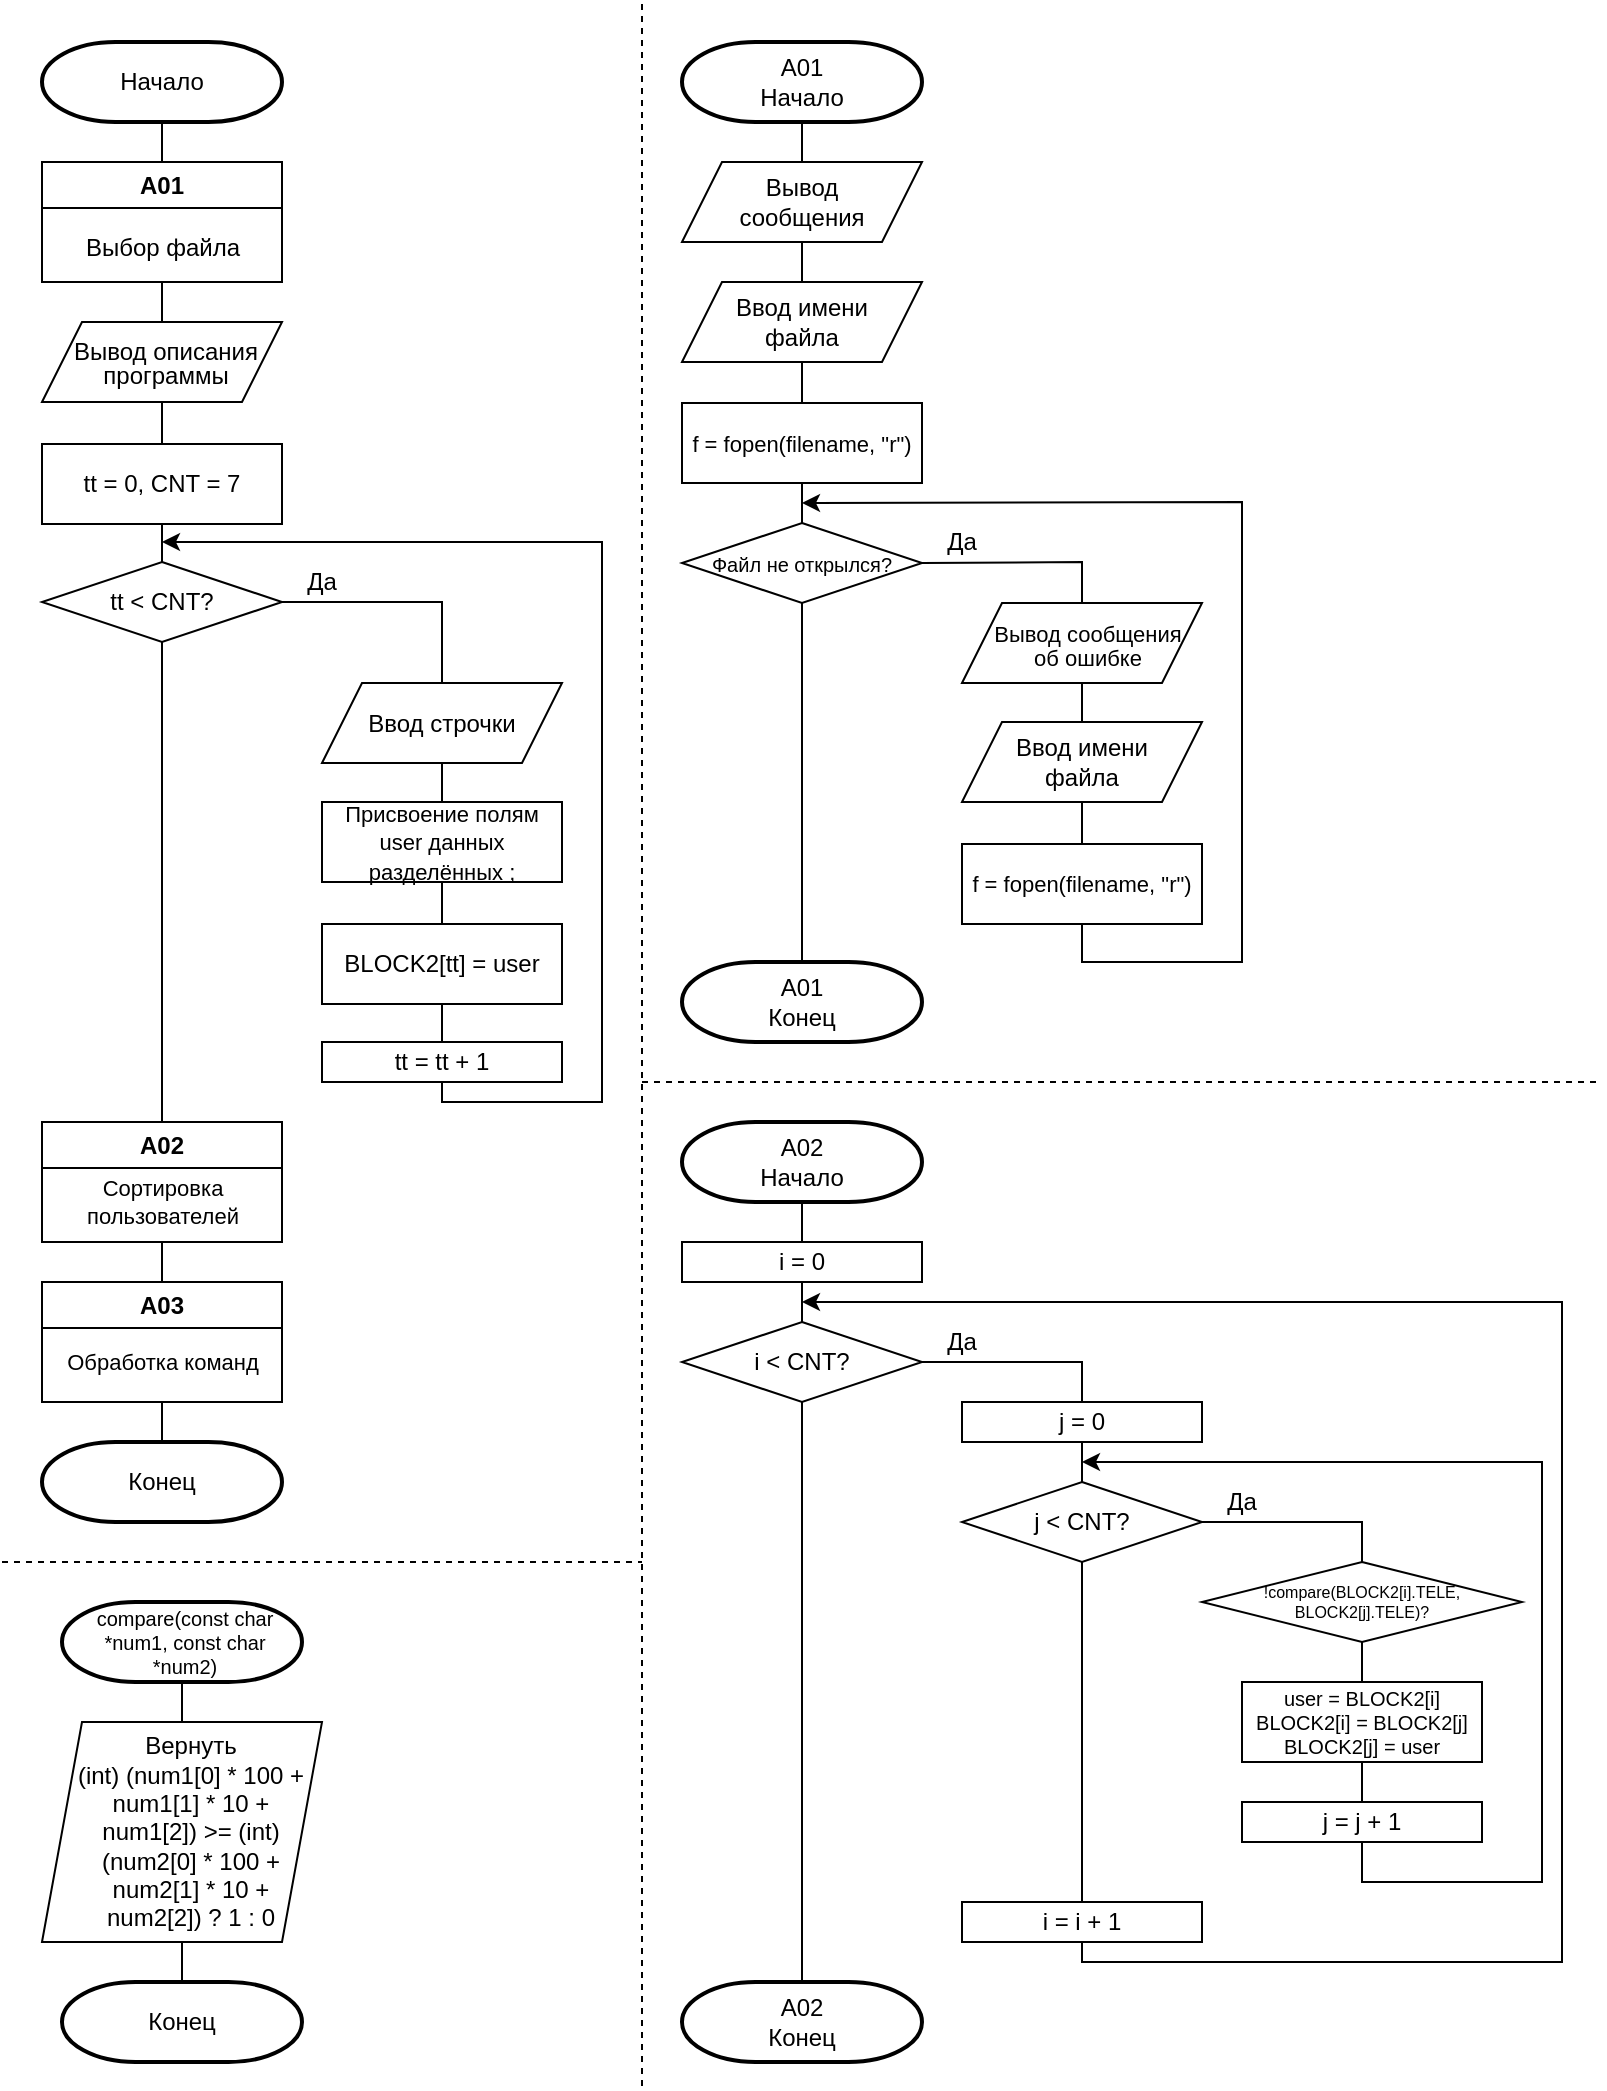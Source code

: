 <mxfile version="23.1.5" type="github" pages="2">
  <diagram id="C5RBs43oDa-KdzZeNtuy" name="Main+A01+A02">
    <mxGraphModel dx="1122" dy="656" grid="1" gridSize="10" guides="1" tooltips="1" connect="1" arrows="1" fold="1" page="1" pageScale="1" pageWidth="827" pageHeight="1169" math="0" shadow="0">
      <root>
        <mxCell id="WIyWlLk6GJQsqaUBKTNV-0" />
        <mxCell id="WIyWlLk6GJQsqaUBKTNV-1" parent="WIyWlLk6GJQsqaUBKTNV-0" />
        <mxCell id="7qvsYo9a1J3gUp_0PV7V-0" value="A01&lt;br&gt;Начало" style="strokeWidth=2;html=1;shape=mxgraph.flowchart.terminator;whiteSpace=wrap;" parent="WIyWlLk6GJQsqaUBKTNV-1" vertex="1">
          <mxGeometry x="360" y="40" width="120" height="40" as="geometry" />
        </mxCell>
        <mxCell id="7qvsYo9a1J3gUp_0PV7V-1" value="Ввод имени файла" style="shape=parallelogram;perimeter=parallelogramPerimeter;whiteSpace=wrap;html=1;fixedSize=1;spacingLeft=10;spacingRight=10;" parent="WIyWlLk6GJQsqaUBKTNV-1" vertex="1">
          <mxGeometry x="360" y="160" width="120" height="40" as="geometry" />
        </mxCell>
        <mxCell id="7qvsYo9a1J3gUp_0PV7V-2" value="f = fopen(filename, &quot;r&quot;)" style="rounded=0;whiteSpace=wrap;html=1;fontSize=11;" parent="WIyWlLk6GJQsqaUBKTNV-1" vertex="1">
          <mxGeometry x="360" y="220.5" width="120" height="40" as="geometry" />
        </mxCell>
        <mxCell id="7qvsYo9a1J3gUp_0PV7V-3" value="Файл не открылся?" style="strokeWidth=1;html=1;shape=mxgraph.flowchart.decision;whiteSpace=wrap;fontSize=10;" parent="WIyWlLk6GJQsqaUBKTNV-1" vertex="1">
          <mxGeometry x="360" y="280.5" width="120" height="40" as="geometry" />
        </mxCell>
        <mxCell id="7qvsYo9a1J3gUp_0PV7V-4" value="" style="endArrow=none;html=1;rounded=0;exitX=0.5;exitY=0;exitDx=0;exitDy=0;entryX=0.5;entryY=1;entryDx=0;entryDy=0;" parent="WIyWlLk6GJQsqaUBKTNV-1" source="7qvsYo9a1J3gUp_0PV7V-2" target="7qvsYo9a1J3gUp_0PV7V-1" edge="1">
          <mxGeometry width="50" height="50" relative="1" as="geometry">
            <mxPoint x="540" y="265" as="sourcePoint" />
            <mxPoint x="490" y="215" as="targetPoint" />
          </mxGeometry>
        </mxCell>
        <mxCell id="7qvsYo9a1J3gUp_0PV7V-5" value="" style="endArrow=none;html=1;rounded=0;entryX=0.5;entryY=1;entryDx=0;entryDy=0;exitX=0.5;exitY=0;exitDx=0;exitDy=0;exitPerimeter=0;" parent="WIyWlLk6GJQsqaUBKTNV-1" source="7qvsYo9a1J3gUp_0PV7V-3" target="7qvsYo9a1J3gUp_0PV7V-2" edge="1">
          <mxGeometry width="50" height="50" relative="1" as="geometry">
            <mxPoint x="520" y="315" as="sourcePoint" />
            <mxPoint x="520" y="275" as="targetPoint" />
          </mxGeometry>
        </mxCell>
        <mxCell id="7qvsYo9a1J3gUp_0PV7V-6" value="&lt;p style=&quot;line-height: 100%;&quot;&gt;&lt;font style=&quot;font-size: 11px;&quot;&gt;Вывод сообщения об ошибке&lt;/font&gt;&lt;/p&gt;" style="shape=parallelogram;perimeter=parallelogramPerimeter;whiteSpace=wrap;html=1;fixedSize=1;spacingLeft=14;spacingRight=8;" parent="WIyWlLk6GJQsqaUBKTNV-1" vertex="1">
          <mxGeometry x="500" y="320.5" width="120" height="40" as="geometry" />
        </mxCell>
        <mxCell id="7qvsYo9a1J3gUp_0PV7V-7" value="" style="endArrow=none;html=1;rounded=0;entryX=1;entryY=0.5;entryDx=0;entryDy=0;entryPerimeter=0;exitX=0.5;exitY=0;exitDx=0;exitDy=0;" parent="WIyWlLk6GJQsqaUBKTNV-1" source="7qvsYo9a1J3gUp_0PV7V-6" target="7qvsYo9a1J3gUp_0PV7V-3" edge="1">
          <mxGeometry width="50" height="50" relative="1" as="geometry">
            <mxPoint x="530" y="300.5" as="sourcePoint" />
            <mxPoint x="530" y="260.5" as="targetPoint" />
            <Array as="points">
              <mxPoint x="560" y="300" />
            </Array>
          </mxGeometry>
        </mxCell>
        <mxCell id="7qvsYo9a1J3gUp_0PV7V-8" value="Да" style="text;html=1;strokeColor=none;fillColor=none;align=center;verticalAlign=middle;whiteSpace=wrap;rounded=0;" parent="WIyWlLk6GJQsqaUBKTNV-1" vertex="1">
          <mxGeometry x="470" y="274.5" width="60" height="30" as="geometry" />
        </mxCell>
        <mxCell id="7qvsYo9a1J3gUp_0PV7V-9" value="Ввод имени файла" style="shape=parallelogram;perimeter=parallelogramPerimeter;whiteSpace=wrap;html=1;fixedSize=1;spacingLeft=10;spacingRight=10;" parent="WIyWlLk6GJQsqaUBKTNV-1" vertex="1">
          <mxGeometry x="500" y="380" width="120" height="40" as="geometry" />
        </mxCell>
        <mxCell id="7qvsYo9a1J3gUp_0PV7V-10" value="f = fopen(filename, &quot;r&quot;)" style="rounded=0;whiteSpace=wrap;html=1;fontSize=11;" parent="WIyWlLk6GJQsqaUBKTNV-1" vertex="1">
          <mxGeometry x="500" y="441" width="120" height="40" as="geometry" />
        </mxCell>
        <mxCell id="7qvsYo9a1J3gUp_0PV7V-11" value="" style="endArrow=none;html=1;rounded=0;entryX=0.5;entryY=1;entryDx=0;entryDy=0;exitX=0.5;exitY=0;exitDx=0;exitDy=0;" parent="WIyWlLk6GJQsqaUBKTNV-1" source="7qvsYo9a1J3gUp_0PV7V-10" target="7qvsYo9a1J3gUp_0PV7V-9" edge="1">
          <mxGeometry width="50" height="50" relative="1" as="geometry">
            <mxPoint x="680" y="450.5" as="sourcePoint" />
            <mxPoint x="680" y="410.5" as="targetPoint" />
          </mxGeometry>
        </mxCell>
        <mxCell id="7qvsYo9a1J3gUp_0PV7V-12" value="" style="endArrow=none;html=1;rounded=0;entryX=0.5;entryY=1;entryDx=0;entryDy=0;exitX=0.5;exitY=0;exitDx=0;exitDy=0;" parent="WIyWlLk6GJQsqaUBKTNV-1" source="7qvsYo9a1J3gUp_0PV7V-9" target="7qvsYo9a1J3gUp_0PV7V-6" edge="1">
          <mxGeometry width="50" height="50" relative="1" as="geometry">
            <mxPoint x="430" y="410.5" as="sourcePoint" />
            <mxPoint x="430" y="370.5" as="targetPoint" />
          </mxGeometry>
        </mxCell>
        <mxCell id="7qvsYo9a1J3gUp_0PV7V-13" value="" style="endArrow=none;html=1;rounded=0;entryX=0.5;entryY=1;entryDx=0;entryDy=0;startArrow=classic;startFill=1;" parent="WIyWlLk6GJQsqaUBKTNV-1" target="7qvsYo9a1J3gUp_0PV7V-10" edge="1">
          <mxGeometry width="50" height="50" relative="1" as="geometry">
            <mxPoint x="420" y="270.5" as="sourcePoint" />
            <mxPoint x="580" y="520.5" as="targetPoint" />
            <Array as="points">
              <mxPoint x="640" y="270" />
              <mxPoint x="640" y="500" />
              <mxPoint x="560" y="500" />
            </Array>
          </mxGeometry>
        </mxCell>
        <mxCell id="7qvsYo9a1J3gUp_0PV7V-14" value="Вывод сообщения" style="shape=parallelogram;perimeter=parallelogramPerimeter;whiteSpace=wrap;html=1;fixedSize=1;spacingLeft=10;spacingRight=10;" parent="WIyWlLk6GJQsqaUBKTNV-1" vertex="1">
          <mxGeometry x="360" y="100" width="120" height="40" as="geometry" />
        </mxCell>
        <mxCell id="7qvsYo9a1J3gUp_0PV7V-15" value="" style="endArrow=none;html=1;rounded=0;entryX=0.5;entryY=1;entryDx=0;entryDy=0;exitX=0.5;exitY=0;exitDx=0;exitDy=0;" parent="WIyWlLk6GJQsqaUBKTNV-1" source="7qvsYo9a1J3gUp_0PV7V-1" target="7qvsYo9a1J3gUp_0PV7V-14" edge="1">
          <mxGeometry width="50" height="50" relative="1" as="geometry">
            <mxPoint x="530" y="180" as="sourcePoint" />
            <mxPoint x="530" y="140" as="targetPoint" />
          </mxGeometry>
        </mxCell>
        <mxCell id="7qvsYo9a1J3gUp_0PV7V-16" value="" style="endArrow=none;html=1;rounded=0;entryX=0.5;entryY=1;entryDx=0;entryDy=0;entryPerimeter=0;exitX=0.5;exitY=0;exitDx=0;exitDy=0;" parent="WIyWlLk6GJQsqaUBKTNV-1" source="7qvsYo9a1J3gUp_0PV7V-14" target="7qvsYo9a1J3gUp_0PV7V-0" edge="1">
          <mxGeometry width="50" height="50" relative="1" as="geometry">
            <mxPoint x="270" y="140" as="sourcePoint" />
            <mxPoint x="270" y="100" as="targetPoint" />
          </mxGeometry>
        </mxCell>
        <mxCell id="7qvsYo9a1J3gUp_0PV7V-17" value="A01&lt;br&gt;Конец" style="strokeWidth=2;html=1;shape=mxgraph.flowchart.terminator;whiteSpace=wrap;" parent="WIyWlLk6GJQsqaUBKTNV-1" vertex="1">
          <mxGeometry x="360" y="500" width="120" height="40" as="geometry" />
        </mxCell>
        <mxCell id="7qvsYo9a1J3gUp_0PV7V-18" value="" style="endArrow=none;html=1;rounded=0;entryX=0.5;entryY=1;entryDx=0;entryDy=0;entryPerimeter=0;exitX=0.5;exitY=0;exitDx=0;exitDy=0;exitPerimeter=0;" parent="WIyWlLk6GJQsqaUBKTNV-1" source="7qvsYo9a1J3gUp_0PV7V-17" target="7qvsYo9a1J3gUp_0PV7V-3" edge="1">
          <mxGeometry width="50" height="50" relative="1" as="geometry">
            <mxPoint x="370" y="420" as="sourcePoint" />
            <mxPoint x="370" y="380" as="targetPoint" />
          </mxGeometry>
        </mxCell>
        <mxCell id="7qvsYo9a1J3gUp_0PV7V-19" value="Начало" style="strokeWidth=2;html=1;shape=mxgraph.flowchart.terminator;whiteSpace=wrap;" parent="WIyWlLk6GJQsqaUBKTNV-1" vertex="1">
          <mxGeometry x="40" y="40" width="120" height="40" as="geometry" />
        </mxCell>
        <mxCell id="7qvsYo9a1J3gUp_0PV7V-20" value="A01" style="swimlane;whiteSpace=wrap;html=1;" parent="WIyWlLk6GJQsqaUBKTNV-1" vertex="1">
          <mxGeometry x="40" y="100" width="120" height="60" as="geometry" />
        </mxCell>
        <mxCell id="7qvsYo9a1J3gUp_0PV7V-21" value="Выбор файла" style="text;html=1;align=center;verticalAlign=middle;resizable=0;points=[];autosize=1;strokeColor=none;fillColor=none;" parent="7qvsYo9a1J3gUp_0PV7V-20" vertex="1">
          <mxGeometry x="10" y="28" width="100" height="30" as="geometry" />
        </mxCell>
        <mxCell id="7qvsYo9a1J3gUp_0PV7V-22" value="&lt;p style=&quot;line-height: 100%;&quot;&gt;&lt;font style=&quot;font-size: 12px;&quot;&gt;Вывод описания программы&lt;/font&gt;&lt;/p&gt;" style="shape=parallelogram;perimeter=parallelogramPerimeter;whiteSpace=wrap;html=1;fixedSize=1;spacingLeft=4;" parent="WIyWlLk6GJQsqaUBKTNV-1" vertex="1">
          <mxGeometry x="40" y="180" width="120" height="40" as="geometry" />
        </mxCell>
        <mxCell id="7qvsYo9a1J3gUp_0PV7V-23" value="tt = 0, CNT = 7" style="rounded=0;whiteSpace=wrap;html=1;" parent="WIyWlLk6GJQsqaUBKTNV-1" vertex="1">
          <mxGeometry x="40" y="241" width="120" height="40" as="geometry" />
        </mxCell>
        <mxCell id="7qvsYo9a1J3gUp_0PV7V-24" value="tt &amp;lt; CNT?" style="strokeWidth=1;html=1;shape=mxgraph.flowchart.decision;whiteSpace=wrap;" parent="WIyWlLk6GJQsqaUBKTNV-1" vertex="1">
          <mxGeometry x="40" y="300" width="120" height="40" as="geometry" />
        </mxCell>
        <mxCell id="7qvsYo9a1J3gUp_0PV7V-25" value="Ввод строчки" style="shape=parallelogram;perimeter=parallelogramPerimeter;whiteSpace=wrap;html=1;fixedSize=1;" parent="WIyWlLk6GJQsqaUBKTNV-1" vertex="1">
          <mxGeometry x="180" y="360.5" width="120" height="40" as="geometry" />
        </mxCell>
        <mxCell id="7qvsYo9a1J3gUp_0PV7V-26" value="&lt;font style=&quot;font-size: 11px;&quot;&gt;Присвоение полям user данных разделённых ;&lt;/font&gt;" style="rounded=0;whiteSpace=wrap;html=1;" parent="WIyWlLk6GJQsqaUBKTNV-1" vertex="1">
          <mxGeometry x="180" y="420" width="120" height="40" as="geometry" />
        </mxCell>
        <mxCell id="7qvsYo9a1J3gUp_0PV7V-27" value="BLOCK2[tt] = user" style="rounded=0;whiteSpace=wrap;html=1;" parent="WIyWlLk6GJQsqaUBKTNV-1" vertex="1">
          <mxGeometry x="180" y="481" width="120" height="40" as="geometry" />
        </mxCell>
        <mxCell id="7qvsYo9a1J3gUp_0PV7V-28" value="A02" style="swimlane;whiteSpace=wrap;html=1;" parent="WIyWlLk6GJQsqaUBKTNV-1" vertex="1">
          <mxGeometry x="40" y="580" width="120" height="60" as="geometry" />
        </mxCell>
        <mxCell id="7qvsYo9a1J3gUp_0PV7V-29" value="Сортировка&lt;br&gt;пользователей" style="text;html=1;align=center;verticalAlign=middle;resizable=0;points=[];autosize=1;strokeColor=none;fillColor=none;fontSize=11;" parent="7qvsYo9a1J3gUp_0PV7V-28" vertex="1">
          <mxGeometry x="10" y="20" width="100" height="40" as="geometry" />
        </mxCell>
        <mxCell id="7qvsYo9a1J3gUp_0PV7V-30" value="A02&lt;br&gt;Начало" style="strokeWidth=2;html=1;shape=mxgraph.flowchart.terminator;whiteSpace=wrap;" parent="WIyWlLk6GJQsqaUBKTNV-1" vertex="1">
          <mxGeometry x="360" y="580" width="120" height="40" as="geometry" />
        </mxCell>
        <mxCell id="7qvsYo9a1J3gUp_0PV7V-31" value="i = 0" style="rounded=0;whiteSpace=wrap;html=1;" parent="WIyWlLk6GJQsqaUBKTNV-1" vertex="1">
          <mxGeometry x="360" y="640" width="120" height="20" as="geometry" />
        </mxCell>
        <mxCell id="7qvsYo9a1J3gUp_0PV7V-32" value="i &amp;lt; CNT?" style="strokeWidth=1;html=1;shape=mxgraph.flowchart.decision;whiteSpace=wrap;" parent="WIyWlLk6GJQsqaUBKTNV-1" vertex="1">
          <mxGeometry x="360" y="680" width="120" height="40" as="geometry" />
        </mxCell>
        <mxCell id="7qvsYo9a1J3gUp_0PV7V-33" value="j = 0" style="rounded=0;whiteSpace=wrap;html=1;" parent="WIyWlLk6GJQsqaUBKTNV-1" vertex="1">
          <mxGeometry x="500" y="720" width="120" height="20" as="geometry" />
        </mxCell>
        <mxCell id="7qvsYo9a1J3gUp_0PV7V-34" value="j &amp;lt; CNT?" style="strokeWidth=1;html=1;shape=mxgraph.flowchart.decision;whiteSpace=wrap;" parent="WIyWlLk6GJQsqaUBKTNV-1" vertex="1">
          <mxGeometry x="500" y="760" width="120" height="40" as="geometry" />
        </mxCell>
        <mxCell id="7qvsYo9a1J3gUp_0PV7V-35" value="!compare(BLOCK2[i].TELE, BLOCK2[j].TELE)?" style="strokeWidth=1;html=1;shape=mxgraph.flowchart.decision;whiteSpace=wrap;fontSize=8;" parent="WIyWlLk6GJQsqaUBKTNV-1" vertex="1">
          <mxGeometry x="620" y="800" width="160" height="40" as="geometry" />
        </mxCell>
        <mxCell id="7qvsYo9a1J3gUp_0PV7V-36" value="user = BLOCK2[i]&lt;br style=&quot;font-size: 10px;&quot;&gt;BLOCK2[i] = BLOCK2[j]&lt;br style=&quot;font-size: 10px;&quot;&gt;BLOCK2[j] = user" style="rounded=0;whiteSpace=wrap;html=1;fontSize=10;" parent="WIyWlLk6GJQsqaUBKTNV-1" vertex="1">
          <mxGeometry x="640" y="860" width="120" height="40" as="geometry" />
        </mxCell>
        <mxCell id="7qvsYo9a1J3gUp_0PV7V-37" value="A02&lt;br&gt;Конец" style="strokeWidth=2;html=1;shape=mxgraph.flowchart.terminator;whiteSpace=wrap;" parent="WIyWlLk6GJQsqaUBKTNV-1" vertex="1">
          <mxGeometry x="360" y="1010" width="120" height="40" as="geometry" />
        </mxCell>
        <mxCell id="7qvsYo9a1J3gUp_0PV7V-38" value="" style="endArrow=none;html=1;rounded=0;entryX=0.5;entryY=1;entryDx=0;entryDy=0;entryPerimeter=0;exitX=0.5;exitY=0;exitDx=0;exitDy=0;" parent="WIyWlLk6GJQsqaUBKTNV-1" source="7qvsYo9a1J3gUp_0PV7V-31" target="7qvsYo9a1J3gUp_0PV7V-30" edge="1">
          <mxGeometry width="50" height="50" relative="1" as="geometry">
            <mxPoint x="260" y="800" as="sourcePoint" />
            <mxPoint x="260" y="760" as="targetPoint" />
          </mxGeometry>
        </mxCell>
        <mxCell id="7qvsYo9a1J3gUp_0PV7V-39" value="" style="endArrow=none;html=1;rounded=0;entryX=0.5;entryY=1;entryDx=0;entryDy=0;exitX=0.5;exitY=0;exitDx=0;exitDy=0;exitPerimeter=0;" parent="WIyWlLk6GJQsqaUBKTNV-1" source="7qvsYo9a1J3gUp_0PV7V-32" target="7qvsYo9a1J3gUp_0PV7V-31" edge="1">
          <mxGeometry width="50" height="50" relative="1" as="geometry">
            <mxPoint x="470" y="710" as="sourcePoint" />
            <mxPoint x="470" y="670" as="targetPoint" />
          </mxGeometry>
        </mxCell>
        <mxCell id="7qvsYo9a1J3gUp_0PV7V-40" value="" style="endArrow=none;html=1;rounded=0;entryX=1;entryY=0.5;entryDx=0;entryDy=0;entryPerimeter=0;exitX=0.5;exitY=0;exitDx=0;exitDy=0;" parent="WIyWlLk6GJQsqaUBKTNV-1" source="7qvsYo9a1J3gUp_0PV7V-33" target="7qvsYo9a1J3gUp_0PV7V-32" edge="1">
          <mxGeometry width="50" height="50" relative="1" as="geometry">
            <mxPoint x="380" y="830" as="sourcePoint" />
            <mxPoint x="380" y="790" as="targetPoint" />
            <Array as="points">
              <mxPoint x="560" y="700" />
            </Array>
          </mxGeometry>
        </mxCell>
        <mxCell id="7qvsYo9a1J3gUp_0PV7V-41" value="" style="endArrow=none;html=1;rounded=0;entryX=0.5;entryY=1;entryDx=0;entryDy=0;entryPerimeter=0;exitX=0.5;exitY=0;exitDx=0;exitDy=0;exitPerimeter=0;" parent="WIyWlLk6GJQsqaUBKTNV-1" source="7qvsYo9a1J3gUp_0PV7V-37" target="7qvsYo9a1J3gUp_0PV7V-32" edge="1">
          <mxGeometry width="50" height="50" relative="1" as="geometry">
            <mxPoint x="400" y="850" as="sourcePoint" />
            <mxPoint x="400" y="810" as="targetPoint" />
          </mxGeometry>
        </mxCell>
        <mxCell id="7qvsYo9a1J3gUp_0PV7V-42" value="" style="endArrow=none;html=1;rounded=0;entryX=0.5;entryY=1;entryDx=0;entryDy=0;exitX=0.5;exitY=0;exitDx=0;exitDy=0;exitPerimeter=0;" parent="WIyWlLk6GJQsqaUBKTNV-1" source="7qvsYo9a1J3gUp_0PV7V-34" target="7qvsYo9a1J3gUp_0PV7V-33" edge="1">
          <mxGeometry width="50" height="50" relative="1" as="geometry">
            <mxPoint x="530" y="900" as="sourcePoint" />
            <mxPoint x="530" y="860" as="targetPoint" />
          </mxGeometry>
        </mxCell>
        <mxCell id="7qvsYo9a1J3gUp_0PV7V-43" value="" style="endArrow=none;html=1;rounded=0;entryX=1;entryY=0.5;entryDx=0;entryDy=0;entryPerimeter=0;exitX=0.5;exitY=0;exitDx=0;exitDy=0;exitPerimeter=0;" parent="WIyWlLk6GJQsqaUBKTNV-1" source="7qvsYo9a1J3gUp_0PV7V-35" target="7qvsYo9a1J3gUp_0PV7V-34" edge="1">
          <mxGeometry width="50" height="50" relative="1" as="geometry">
            <mxPoint x="560" y="900" as="sourcePoint" />
            <mxPoint x="560" y="860" as="targetPoint" />
            <Array as="points">
              <mxPoint x="700" y="780" />
            </Array>
          </mxGeometry>
        </mxCell>
        <mxCell id="7qvsYo9a1J3gUp_0PV7V-44" value="j = j + 1" style="rounded=0;whiteSpace=wrap;html=1;" parent="WIyWlLk6GJQsqaUBKTNV-1" vertex="1">
          <mxGeometry x="640" y="920" width="120" height="20" as="geometry" />
        </mxCell>
        <mxCell id="7qvsYo9a1J3gUp_0PV7V-45" value="i = i + 1" style="rounded=0;whiteSpace=wrap;html=1;" parent="WIyWlLk6GJQsqaUBKTNV-1" vertex="1">
          <mxGeometry x="500" y="970" width="120" height="20" as="geometry" />
        </mxCell>
        <mxCell id="7qvsYo9a1J3gUp_0PV7V-46" value="" style="endArrow=none;html=1;rounded=0;entryX=0.5;entryY=1;entryDx=0;entryDy=0;entryPerimeter=0;exitX=0.5;exitY=0;exitDx=0;exitDy=0;" parent="WIyWlLk6GJQsqaUBKTNV-1" source="7qvsYo9a1J3gUp_0PV7V-45" target="7qvsYo9a1J3gUp_0PV7V-34" edge="1">
          <mxGeometry width="50" height="50" relative="1" as="geometry">
            <mxPoint x="530" y="880" as="sourcePoint" />
            <mxPoint x="530" y="840" as="targetPoint" />
          </mxGeometry>
        </mxCell>
        <mxCell id="7qvsYo9a1J3gUp_0PV7V-47" value="" style="endArrow=none;html=1;rounded=0;entryX=0.5;entryY=1;entryDx=0;entryDy=0;entryPerimeter=0;exitX=0.5;exitY=0;exitDx=0;exitDy=0;" parent="WIyWlLk6GJQsqaUBKTNV-1" source="7qvsYo9a1J3gUp_0PV7V-36" target="7qvsYo9a1J3gUp_0PV7V-35" edge="1">
          <mxGeometry width="50" height="50" relative="1" as="geometry">
            <mxPoint x="590" y="920" as="sourcePoint" />
            <mxPoint x="590" y="880" as="targetPoint" />
          </mxGeometry>
        </mxCell>
        <mxCell id="7qvsYo9a1J3gUp_0PV7V-48" value="" style="endArrow=none;html=1;rounded=0;entryX=0.5;entryY=1;entryDx=0;entryDy=0;exitX=0.5;exitY=0;exitDx=0;exitDy=0;" parent="WIyWlLk6GJQsqaUBKTNV-1" source="7qvsYo9a1J3gUp_0PV7V-44" target="7qvsYo9a1J3gUp_0PV7V-36" edge="1">
          <mxGeometry width="50" height="50" relative="1" as="geometry">
            <mxPoint x="600" y="950" as="sourcePoint" />
            <mxPoint x="600" y="910" as="targetPoint" />
          </mxGeometry>
        </mxCell>
        <mxCell id="7qvsYo9a1J3gUp_0PV7V-49" value="" style="endArrow=none;html=1;rounded=0;entryX=0.5;entryY=1;entryDx=0;entryDy=0;endFill=0;startArrow=classic;startFill=1;" parent="WIyWlLk6GJQsqaUBKTNV-1" target="7qvsYo9a1J3gUp_0PV7V-45" edge="1">
          <mxGeometry width="50" height="50" relative="1" as="geometry">
            <mxPoint x="420" y="670" as="sourcePoint" />
            <mxPoint x="570" y="1010" as="targetPoint" />
            <Array as="points">
              <mxPoint x="800" y="670" />
              <mxPoint x="800" y="1000" />
              <mxPoint x="560" y="1000" />
            </Array>
          </mxGeometry>
        </mxCell>
        <mxCell id="7qvsYo9a1J3gUp_0PV7V-50" value="" style="endArrow=none;html=1;rounded=0;entryX=0.5;entryY=1;entryDx=0;entryDy=0;startArrow=classic;startFill=1;" parent="WIyWlLk6GJQsqaUBKTNV-1" target="7qvsYo9a1J3gUp_0PV7V-44" edge="1">
          <mxGeometry width="50" height="50" relative="1" as="geometry">
            <mxPoint x="560" y="750" as="sourcePoint" />
            <mxPoint x="700" y="960" as="targetPoint" />
            <Array as="points">
              <mxPoint x="790" y="750" />
              <mxPoint x="790" y="960" />
              <mxPoint x="700" y="960" />
            </Array>
          </mxGeometry>
        </mxCell>
        <mxCell id="7qvsYo9a1J3gUp_0PV7V-51" value="tt = tt + 1" style="rounded=0;whiteSpace=wrap;html=1;" parent="WIyWlLk6GJQsqaUBKTNV-1" vertex="1">
          <mxGeometry x="180" y="540" width="120" height="20" as="geometry" />
        </mxCell>
        <mxCell id="7qvsYo9a1J3gUp_0PV7V-52" value="" style="endArrow=none;html=1;rounded=0;entryX=0.5;entryY=1;entryDx=0;entryDy=0;startArrow=classic;startFill=1;" parent="WIyWlLk6GJQsqaUBKTNV-1" target="7qvsYo9a1J3gUp_0PV7V-51" edge="1">
          <mxGeometry width="50" height="50" relative="1" as="geometry">
            <mxPoint x="100" y="290" as="sourcePoint" />
            <mxPoint x="210" y="610" as="targetPoint" />
            <Array as="points">
              <mxPoint x="320" y="290" />
              <mxPoint x="320" y="570" />
              <mxPoint x="240" y="570" />
            </Array>
          </mxGeometry>
        </mxCell>
        <mxCell id="7qvsYo9a1J3gUp_0PV7V-53" value="" style="endArrow=none;html=1;rounded=0;entryX=0.5;entryY=1;entryDx=0;entryDy=0;exitX=0.5;exitY=0;exitDx=0;exitDy=0;exitPerimeter=0;" parent="WIyWlLk6GJQsqaUBKTNV-1" source="7qvsYo9a1J3gUp_0PV7V-24" target="7qvsYo9a1J3gUp_0PV7V-23" edge="1">
          <mxGeometry width="50" height="50" relative="1" as="geometry">
            <mxPoint x="100" y="300" as="sourcePoint" />
            <mxPoint x="90" y="390" as="targetPoint" />
          </mxGeometry>
        </mxCell>
        <mxCell id="7qvsYo9a1J3gUp_0PV7V-54" value="" style="endArrow=none;html=1;rounded=0;entryX=0.5;entryY=1;entryDx=0;entryDy=0;entryPerimeter=0;exitX=0.5;exitY=0;exitDx=0;exitDy=0;" parent="WIyWlLk6GJQsqaUBKTNV-1" source="7qvsYo9a1J3gUp_0PV7V-28" target="7qvsYo9a1J3gUp_0PV7V-24" edge="1">
          <mxGeometry width="50" height="50" relative="1" as="geometry">
            <mxPoint x="130" y="460" as="sourcePoint" />
            <mxPoint x="130" y="420" as="targetPoint" />
          </mxGeometry>
        </mxCell>
        <mxCell id="7qvsYo9a1J3gUp_0PV7V-55" value="" style="endArrow=none;html=1;rounded=0;entryX=1;entryY=0.5;entryDx=0;entryDy=0;entryPerimeter=0;exitX=0.5;exitY=0;exitDx=0;exitDy=0;" parent="WIyWlLk6GJQsqaUBKTNV-1" source="7qvsYo9a1J3gUp_0PV7V-25" target="7qvsYo9a1J3gUp_0PV7V-24" edge="1">
          <mxGeometry width="50" height="50" relative="1" as="geometry">
            <mxPoint x="240" y="360" as="sourcePoint" />
            <mxPoint x="130" y="380" as="targetPoint" />
            <Array as="points">
              <mxPoint x="240" y="320" />
            </Array>
          </mxGeometry>
        </mxCell>
        <mxCell id="7qvsYo9a1J3gUp_0PV7V-56" value="" style="endArrow=none;html=1;rounded=0;entryX=0.5;entryY=1;entryDx=0;entryDy=0;exitX=0.5;exitY=0;exitDx=0;exitDy=0;" parent="WIyWlLk6GJQsqaUBKTNV-1" source="7qvsYo9a1J3gUp_0PV7V-26" target="7qvsYo9a1J3gUp_0PV7V-25" edge="1">
          <mxGeometry width="50" height="50" relative="1" as="geometry">
            <mxPoint x="130" y="460" as="sourcePoint" />
            <mxPoint x="130" y="420" as="targetPoint" />
          </mxGeometry>
        </mxCell>
        <mxCell id="7qvsYo9a1J3gUp_0PV7V-57" value="" style="endArrow=none;html=1;rounded=0;entryX=0.5;entryY=1;entryDx=0;entryDy=0;exitX=0.5;exitY=0;exitDx=0;exitDy=0;" parent="WIyWlLk6GJQsqaUBKTNV-1" source="7qvsYo9a1J3gUp_0PV7V-27" target="7qvsYo9a1J3gUp_0PV7V-26" edge="1">
          <mxGeometry width="50" height="50" relative="1" as="geometry">
            <mxPoint x="140" y="520" as="sourcePoint" />
            <mxPoint x="140" y="480" as="targetPoint" />
          </mxGeometry>
        </mxCell>
        <mxCell id="7qvsYo9a1J3gUp_0PV7V-58" value="" style="endArrow=none;html=1;rounded=0;entryX=0.5;entryY=1;entryDx=0;entryDy=0;exitX=0.5;exitY=0;exitDx=0;exitDy=0;" parent="WIyWlLk6GJQsqaUBKTNV-1" source="7qvsYo9a1J3gUp_0PV7V-51" target="7qvsYo9a1J3gUp_0PV7V-27" edge="1">
          <mxGeometry width="50" height="50" relative="1" as="geometry">
            <mxPoint x="140" y="540" as="sourcePoint" />
            <mxPoint x="140" y="500" as="targetPoint" />
          </mxGeometry>
        </mxCell>
        <mxCell id="7qvsYo9a1J3gUp_0PV7V-59" value="" style="endArrow=none;html=1;rounded=0;entryX=0.5;entryY=1;entryDx=0;entryDy=0;entryPerimeter=0;exitX=0.5;exitY=0;exitDx=0;exitDy=0;" parent="WIyWlLk6GJQsqaUBKTNV-1" source="7qvsYo9a1J3gUp_0PV7V-20" target="7qvsYo9a1J3gUp_0PV7V-19" edge="1">
          <mxGeometry width="50" height="50" relative="1" as="geometry">
            <mxPoint x="190" y="150" as="sourcePoint" />
            <mxPoint x="190" y="110" as="targetPoint" />
          </mxGeometry>
        </mxCell>
        <mxCell id="7qvsYo9a1J3gUp_0PV7V-60" value="" style="endArrow=none;html=1;rounded=0;entryX=0.5;entryY=1;entryDx=0;entryDy=0;exitX=0.5;exitY=0;exitDx=0;exitDy=0;" parent="WIyWlLk6GJQsqaUBKTNV-1" source="7qvsYo9a1J3gUp_0PV7V-22" target="7qvsYo9a1J3gUp_0PV7V-20" edge="1">
          <mxGeometry width="50" height="50" relative="1" as="geometry">
            <mxPoint x="230" y="200" as="sourcePoint" />
            <mxPoint x="230" y="160" as="targetPoint" />
          </mxGeometry>
        </mxCell>
        <mxCell id="7qvsYo9a1J3gUp_0PV7V-61" value="" style="endArrow=none;html=1;rounded=0;entryX=0.5;entryY=1;entryDx=0;entryDy=0;exitX=0.5;exitY=0;exitDx=0;exitDy=0;" parent="WIyWlLk6GJQsqaUBKTNV-1" source="7qvsYo9a1J3gUp_0PV7V-23" target="7qvsYo9a1J3gUp_0PV7V-22" edge="1">
          <mxGeometry width="50" height="50" relative="1" as="geometry">
            <mxPoint x="210" y="270" as="sourcePoint" />
            <mxPoint x="210" y="230" as="targetPoint" />
          </mxGeometry>
        </mxCell>
        <mxCell id="7qvsYo9a1J3gUp_0PV7V-62" value="" style="endArrow=none;dashed=1;html=1;rounded=0;" parent="WIyWlLk6GJQsqaUBKTNV-1" edge="1">
          <mxGeometry width="50" height="50" relative="1" as="geometry">
            <mxPoint x="340" y="1062" as="sourcePoint" />
            <mxPoint x="340" y="20" as="targetPoint" />
          </mxGeometry>
        </mxCell>
        <mxCell id="7qvsYo9a1J3gUp_0PV7V-63" value="" style="endArrow=none;dashed=1;html=1;rounded=0;" parent="WIyWlLk6GJQsqaUBKTNV-1" edge="1">
          <mxGeometry width="50" height="50" relative="1" as="geometry">
            <mxPoint x="340" y="560" as="sourcePoint" />
            <mxPoint x="820" y="560" as="targetPoint" />
          </mxGeometry>
        </mxCell>
        <mxCell id="EEf2OMbrJpva4s-wO34Z-1" value="A03" style="swimlane;whiteSpace=wrap;html=1;" vertex="1" parent="WIyWlLk6GJQsqaUBKTNV-1">
          <mxGeometry x="40" y="660" width="120" height="60" as="geometry" />
        </mxCell>
        <mxCell id="EEf2OMbrJpva4s-wO34Z-2" value="Обработка команд" style="text;html=1;align=center;verticalAlign=middle;resizable=0;points=[];autosize=1;strokeColor=none;fillColor=none;fontSize=11;" vertex="1" parent="EEf2OMbrJpva4s-wO34Z-1">
          <mxGeometry y="25" width="120" height="30" as="geometry" />
        </mxCell>
        <mxCell id="EEf2OMbrJpva4s-wO34Z-3" value="Конец" style="strokeWidth=2;html=1;shape=mxgraph.flowchart.terminator;whiteSpace=wrap;" vertex="1" parent="WIyWlLk6GJQsqaUBKTNV-1">
          <mxGeometry x="40" y="740" width="120" height="40" as="geometry" />
        </mxCell>
        <mxCell id="EEf2OMbrJpva4s-wO34Z-4" value="" style="endArrow=none;html=1;rounded=0;exitX=0.5;exitY=0;exitDx=0;exitDy=0;" edge="1" parent="WIyWlLk6GJQsqaUBKTNV-1" source="EEf2OMbrJpva4s-wO34Z-1">
          <mxGeometry width="50" height="50" relative="1" as="geometry">
            <mxPoint x="190" y="690" as="sourcePoint" />
            <mxPoint x="100" y="640" as="targetPoint" />
          </mxGeometry>
        </mxCell>
        <mxCell id="EEf2OMbrJpva4s-wO34Z-5" value="" style="endArrow=none;html=1;rounded=0;entryX=0.5;entryY=1;entryDx=0;entryDy=0;exitX=0.5;exitY=0;exitDx=0;exitDy=0;exitPerimeter=0;" edge="1" parent="WIyWlLk6GJQsqaUBKTNV-1" source="EEf2OMbrJpva4s-wO34Z-3" target="EEf2OMbrJpva4s-wO34Z-1">
          <mxGeometry width="50" height="50" relative="1" as="geometry">
            <mxPoint x="170" y="780" as="sourcePoint" />
            <mxPoint x="170" y="740" as="targetPoint" />
          </mxGeometry>
        </mxCell>
        <mxCell id="zsKzovwFBKmuzfsrnXox-0" value="Да" style="text;html=1;strokeColor=none;fillColor=none;align=center;verticalAlign=middle;whiteSpace=wrap;rounded=0;" vertex="1" parent="WIyWlLk6GJQsqaUBKTNV-1">
          <mxGeometry x="150" y="295" width="60" height="30" as="geometry" />
        </mxCell>
        <mxCell id="zsKzovwFBKmuzfsrnXox-1" value="Да" style="text;html=1;strokeColor=none;fillColor=none;align=center;verticalAlign=middle;whiteSpace=wrap;rounded=0;" vertex="1" parent="WIyWlLk6GJQsqaUBKTNV-1">
          <mxGeometry x="470" y="675" width="60" height="30" as="geometry" />
        </mxCell>
        <mxCell id="zsKzovwFBKmuzfsrnXox-2" value="Да" style="text;html=1;strokeColor=none;fillColor=none;align=center;verticalAlign=middle;whiteSpace=wrap;rounded=0;" vertex="1" parent="WIyWlLk6GJQsqaUBKTNV-1">
          <mxGeometry x="610" y="755" width="60" height="30" as="geometry" />
        </mxCell>
        <mxCell id="3KY36GfNmwqu1kIelJot-0" value="" style="endArrow=none;dashed=1;html=1;rounded=0;" edge="1" parent="WIyWlLk6GJQsqaUBKTNV-1">
          <mxGeometry width="50" height="50" relative="1" as="geometry">
            <mxPoint x="20" y="800" as="sourcePoint" />
            <mxPoint x="340" y="800" as="targetPoint" />
          </mxGeometry>
        </mxCell>
        <mxCell id="78I_5G_UxvAprxQ-RQW2-0" value="compare(const char *num1, const char *num2)" style="strokeWidth=2;html=1;shape=mxgraph.flowchart.terminator;whiteSpace=wrap;fontSize=10;spacingLeft=3;" vertex="1" parent="WIyWlLk6GJQsqaUBKTNV-1">
          <mxGeometry x="50" y="820" width="120" height="40" as="geometry" />
        </mxCell>
        <mxCell id="78I_5G_UxvAprxQ-RQW2-1" value="Вернуть&lt;br&gt;(int) (num1[0] * 100 + num1[1] * 10 + num1[2]) &amp;gt;= (int) (num2[0] * 100 + num2[1] * 10 + num2[2]) ? 1 : 0" style="shape=parallelogram;perimeter=parallelogramPerimeter;whiteSpace=wrap;html=1;fixedSize=1;spacingLeft=9;" vertex="1" parent="WIyWlLk6GJQsqaUBKTNV-1">
          <mxGeometry x="40" y="880" width="140" height="110" as="geometry" />
        </mxCell>
        <mxCell id="78I_5G_UxvAprxQ-RQW2-2" value="Конец" style="strokeWidth=2;html=1;shape=mxgraph.flowchart.terminator;whiteSpace=wrap;" vertex="1" parent="WIyWlLk6GJQsqaUBKTNV-1">
          <mxGeometry x="50" y="1010" width="120" height="40" as="geometry" />
        </mxCell>
        <mxCell id="78I_5G_UxvAprxQ-RQW2-3" value="" style="endArrow=none;html=1;rounded=0;entryX=0.5;entryY=1;entryDx=0;entryDy=0;entryPerimeter=0;exitX=0.5;exitY=0;exitDx=0;exitDy=0;" edge="1" parent="WIyWlLk6GJQsqaUBKTNV-1" source="78I_5G_UxvAprxQ-RQW2-1" target="78I_5G_UxvAprxQ-RQW2-0">
          <mxGeometry width="50" height="50" relative="1" as="geometry">
            <mxPoint y="850" as="sourcePoint" />
            <mxPoint y="810" as="targetPoint" />
          </mxGeometry>
        </mxCell>
        <mxCell id="78I_5G_UxvAprxQ-RQW2-4" value="" style="endArrow=none;html=1;rounded=0;entryX=0.5;entryY=1;entryDx=0;entryDy=0;exitX=0.5;exitY=0;exitDx=0;exitDy=0;exitPerimeter=0;" edge="1" parent="WIyWlLk6GJQsqaUBKTNV-1" source="78I_5G_UxvAprxQ-RQW2-2" target="78I_5G_UxvAprxQ-RQW2-1">
          <mxGeometry width="50" height="50" relative="1" as="geometry">
            <mxPoint x="90" y="1130" as="sourcePoint" />
            <mxPoint x="90" y="1090" as="targetPoint" />
          </mxGeometry>
        </mxCell>
      </root>
    </mxGraphModel>
  </diagram>
  <diagram id="xtaXfTVCIu_tQiO4AQqr" name="A03">
    <mxGraphModel dx="954" dy="558" grid="1" gridSize="10" guides="1" tooltips="1" connect="1" arrows="1" fold="1" page="1" pageScale="1" pageWidth="827" pageHeight="1169" math="0" shadow="0">
      <root>
        <mxCell id="0" />
        <mxCell id="1" parent="0" />
        <mxCell id="qauYNuuBfUEjD-ZvdPVe-2" value="A03&lt;br&gt;Начало" style="strokeWidth=2;html=1;shape=mxgraph.flowchart.terminator;whiteSpace=wrap;" vertex="1" parent="1">
          <mxGeometry x="40" y="40" width="120" height="40" as="geometry" />
        </mxCell>
        <mxCell id="qauYNuuBfUEjD-ZvdPVe-3" value="Ввод строчки str" style="shape=parallelogram;perimeter=parallelogramPerimeter;whiteSpace=wrap;html=1;fixedSize=1;" vertex="1" parent="1">
          <mxGeometry x="40" y="100" width="120" height="40" as="geometry" />
        </mxCell>
        <mxCell id="_WEL3PGWvSBIzjErbhoq-1" value="str равно &quot;!print&quot;?" style="strokeWidth=1;html=1;shape=mxgraph.flowchart.decision;whiteSpace=wrap;fontSize=11;" vertex="1" parent="1">
          <mxGeometry x="40" y="160" width="120" height="40" as="geometry" />
        </mxCell>
        <mxCell id="_WEL3PGWvSBIzjErbhoq-2" value="str равно &quot;!end&quot;?" style="strokeWidth=1;html=1;shape=mxgraph.flowchart.decision;whiteSpace=wrap;fontSize=11;" vertex="1" parent="1">
          <mxGeometry x="40" y="260" width="120" height="40" as="geometry" />
        </mxCell>
        <mxCell id="yCqCGrPUv-zej8cG2yy0-1" value="Вывод таблички" style="shape=parallelogram;perimeter=parallelogramPerimeter;whiteSpace=wrap;html=1;fixedSize=1;" vertex="1" parent="1">
          <mxGeometry x="160" y="200" width="120" height="40" as="geometry" />
        </mxCell>
        <mxCell id="yCqCGrPUv-zej8cG2yy0-2" value="&lt;font style=&quot;font-size: 11px;&quot;&gt;Вывод &quot;Goodbye!&quot;&lt;/font&gt;" style="shape=parallelogram;perimeter=parallelogramPerimeter;whiteSpace=wrap;html=1;fixedSize=1;" vertex="1" parent="1">
          <mxGeometry x="160" y="300" width="120" height="40" as="geometry" />
        </mxCell>
        <mxCell id="iFZF8vocMwKQMirpjZi5-1" value="i = 0" style="rounded=0;whiteSpace=wrap;html=1;" vertex="1" parent="1">
          <mxGeometry x="40" y="360" width="120" height="20" as="geometry" />
        </mxCell>
        <mxCell id="iFZF8vocMwKQMirpjZi5-2" value="i &amp;lt; CNT + 1?" style="strokeWidth=1;html=1;shape=mxgraph.flowchart.decision;whiteSpace=wrap;" vertex="1" parent="1">
          <mxGeometry x="40" y="400" width="120" height="40" as="geometry" />
        </mxCell>
        <mxCell id="iFZF8vocMwKQMirpjZi5-3" value="i == CNT?" style="strokeWidth=1;html=1;shape=mxgraph.flowchart.decision;whiteSpace=wrap;" vertex="1" parent="1">
          <mxGeometry x="160" y="440" width="120" height="40" as="geometry" />
        </mxCell>
        <mxCell id="iFZF8vocMwKQMirpjZi5-4" value="Вывод&amp;nbsp;&quot;Not found!&quot;" style="shape=parallelogram;perimeter=parallelogramPerimeter;whiteSpace=wrap;html=1;fixedSize=1;fontSize=11;" vertex="1" parent="1">
          <mxGeometry x="280" y="480" width="120" height="40" as="geometry" />
        </mxCell>
        <mxCell id="iFZF8vocMwKQMirpjZi5-5" value="str равно i-ому имени в таблице?" style="strokeWidth=1;html=1;shape=mxgraph.flowchart.decision;whiteSpace=wrap;fontSize=10;spacingTop=6;" vertex="1" parent="1">
          <mxGeometry x="150" y="535" width="140" height="50" as="geometry" />
        </mxCell>
        <mxCell id="iFZF8vocMwKQMirpjZi5-6" value="Вывод информации&lt;br&gt;о пользователе" style="shape=parallelogram;perimeter=parallelogramPerimeter;whiteSpace=wrap;html=1;fixedSize=1;fontSize=10;spacingLeft=7;" vertex="1" parent="1">
          <mxGeometry x="280" y="600" width="120" height="40" as="geometry" />
        </mxCell>
        <mxCell id="yIAjgO_8ghx0LrlB_Cwt-1" value="i = CNT + 1" style="rounded=0;whiteSpace=wrap;html=1;" vertex="1" parent="1">
          <mxGeometry x="280" y="660" width="120" height="20" as="geometry" />
        </mxCell>
        <mxCell id="yIAjgO_8ghx0LrlB_Cwt-2" value="i = i + 1" style="rounded=0;whiteSpace=wrap;html=1;" vertex="1" parent="1">
          <mxGeometry x="160" y="700" width="120" height="20" as="geometry" />
        </mxCell>
        <mxCell id="yIAjgO_8ghx0LrlB_Cwt-3" value="str не равна &quot;!end&quot;?" style="strokeWidth=1;html=1;shape=mxgraph.flowchart.decision;whiteSpace=wrap;fontSize=10;" vertex="1" parent="1">
          <mxGeometry x="40" y="760" width="120" height="40" as="geometry" />
        </mxCell>
        <mxCell id="yIAjgO_8ghx0LrlB_Cwt-4" value="A03&lt;br&gt;Конец" style="strokeWidth=2;html=1;shape=mxgraph.flowchart.terminator;whiteSpace=wrap;" vertex="1" parent="1">
          <mxGeometry x="40" y="820" width="120" height="40" as="geometry" />
        </mxCell>
        <mxCell id="yIAjgO_8ghx0LrlB_Cwt-5" value="" style="endArrow=none;html=1;rounded=0;entryX=0.5;entryY=1;entryDx=0;entryDy=0;entryPerimeter=0;exitX=0.5;exitY=0;exitDx=0;exitDy=0;" edge="1" parent="1" source="qauYNuuBfUEjD-ZvdPVe-3" target="qauYNuuBfUEjD-ZvdPVe-2">
          <mxGeometry width="50" height="50" relative="1" as="geometry">
            <mxPoint x="240" y="130" as="sourcePoint" />
            <mxPoint x="240" y="90" as="targetPoint" />
          </mxGeometry>
        </mxCell>
        <mxCell id="yIAjgO_8ghx0LrlB_Cwt-6" value="" style="endArrow=none;html=1;rounded=0;entryX=0.5;entryY=1;entryDx=0;entryDy=0;exitX=0.5;exitY=0;exitDx=0;exitDy=0;exitPerimeter=0;" edge="1" parent="1" source="_WEL3PGWvSBIzjErbhoq-1" target="qauYNuuBfUEjD-ZvdPVe-3">
          <mxGeometry width="50" height="50" relative="1" as="geometry">
            <mxPoint x="170" y="170" as="sourcePoint" />
            <mxPoint x="170" y="130" as="targetPoint" />
          </mxGeometry>
        </mxCell>
        <mxCell id="yIAjgO_8ghx0LrlB_Cwt-7" value="" style="endArrow=none;html=1;rounded=0;entryX=1;entryY=0.5;entryDx=0;entryDy=0;entryPerimeter=0;exitX=0.5;exitY=0;exitDx=0;exitDy=0;" edge="1" parent="1" source="yCqCGrPUv-zej8cG2yy0-1" target="_WEL3PGWvSBIzjErbhoq-1">
          <mxGeometry width="50" height="50" relative="1" as="geometry">
            <mxPoint x="230" y="180" as="sourcePoint" />
            <mxPoint x="230" y="140" as="targetPoint" />
            <Array as="points">
              <mxPoint x="220" y="180" />
            </Array>
          </mxGeometry>
        </mxCell>
        <mxCell id="yIAjgO_8ghx0LrlB_Cwt-8" value="" style="endArrow=none;html=1;rounded=0;entryX=0.5;entryY=1;entryDx=0;entryDy=0;entryPerimeter=0;exitX=0.5;exitY=0;exitDx=0;exitDy=0;exitPerimeter=0;" edge="1" parent="1" source="_WEL3PGWvSBIzjErbhoq-2" target="_WEL3PGWvSBIzjErbhoq-1">
          <mxGeometry width="50" height="50" relative="1" as="geometry">
            <mxPoint x="70" y="260" as="sourcePoint" />
            <mxPoint x="70" y="220" as="targetPoint" />
          </mxGeometry>
        </mxCell>
        <mxCell id="yIAjgO_8ghx0LrlB_Cwt-9" value="" style="endArrow=none;html=1;rounded=0;entryX=0.5;entryY=1;entryDx=0;entryDy=0;entryPerimeter=0;exitX=0.5;exitY=0;exitDx=0;exitDy=0;exitPerimeter=0;" edge="1" parent="1" source="yIAjgO_8ghx0LrlB_Cwt-3" target="iFZF8vocMwKQMirpjZi5-2">
          <mxGeometry width="50" height="50" relative="1" as="geometry">
            <mxPoint x="80" y="710" as="sourcePoint" />
            <mxPoint x="80" y="670" as="targetPoint" />
          </mxGeometry>
        </mxCell>
        <mxCell id="yIAjgO_8ghx0LrlB_Cwt-10" value="" style="endArrow=none;html=1;rounded=0;entryX=1;entryY=0.5;entryDx=0;entryDy=0;entryPerimeter=0;startArrow=classic;startFill=1;" edge="1" parent="1" target="yIAjgO_8ghx0LrlB_Cwt-3">
          <mxGeometry width="50" height="50" relative="1" as="geometry">
            <mxPoint x="100" y="90" as="sourcePoint" />
            <mxPoint x="210" y="810" as="targetPoint" />
            <Array as="points">
              <mxPoint x="460" y="90" />
              <mxPoint x="460" y="780" />
            </Array>
          </mxGeometry>
        </mxCell>
        <mxCell id="yIAjgO_8ghx0LrlB_Cwt-11" value="" style="endArrow=none;html=1;rounded=0;entryX=0.5;entryY=1;entryDx=0;entryDy=0;" edge="1" parent="1" target="yCqCGrPUv-zej8cG2yy0-2">
          <mxGeometry width="50" height="50" relative="1" as="geometry">
            <mxPoint x="100" y="750" as="sourcePoint" />
            <mxPoint x="390" y="390" as="targetPoint" />
            <Array as="points">
              <mxPoint x="440" y="750" />
              <mxPoint x="440" y="360" />
              <mxPoint x="220" y="360" />
            </Array>
          </mxGeometry>
        </mxCell>
        <mxCell id="yIAjgO_8ghx0LrlB_Cwt-12" value="" style="endArrow=none;html=1;rounded=0;entryX=1;entryY=0.5;entryDx=0;entryDy=0;entryPerimeter=0;exitX=0.5;exitY=0;exitDx=0;exitDy=0;exitPerimeter=0;" edge="1" parent="1" source="iFZF8vocMwKQMirpjZi5-3" target="iFZF8vocMwKQMirpjZi5-2">
          <mxGeometry width="50" height="50" relative="1" as="geometry">
            <mxPoint x="140" y="530" as="sourcePoint" />
            <mxPoint x="140" y="490" as="targetPoint" />
            <Array as="points">
              <mxPoint x="220" y="420" />
            </Array>
          </mxGeometry>
        </mxCell>
        <mxCell id="yIAjgO_8ghx0LrlB_Cwt-13" value="" style="endArrow=none;html=1;rounded=0;entryX=1;entryY=0.5;entryDx=0;entryDy=0;entryPerimeter=0;exitX=0.5;exitY=0;exitDx=0;exitDy=0;" edge="1" parent="1" source="iFZF8vocMwKQMirpjZi5-4" target="iFZF8vocMwKQMirpjZi5-3">
          <mxGeometry width="50" height="50" relative="1" as="geometry">
            <mxPoint x="140" y="540" as="sourcePoint" />
            <mxPoint x="140" y="500" as="targetPoint" />
            <Array as="points">
              <mxPoint x="340" y="460" />
            </Array>
          </mxGeometry>
        </mxCell>
        <mxCell id="yIAjgO_8ghx0LrlB_Cwt-14" value="" style="endArrow=none;html=1;rounded=0;entryX=0.5;entryY=1;entryDx=0;entryDy=0;" edge="1" parent="1" target="iFZF8vocMwKQMirpjZi5-4">
          <mxGeometry width="50" height="50" relative="1" as="geometry">
            <mxPoint x="220" y="690" as="sourcePoint" />
            <mxPoint x="330" y="550" as="targetPoint" />
            <Array as="points">
              <mxPoint x="410" y="690" />
              <mxPoint x="410" y="540" />
              <mxPoint x="340" y="540" />
            </Array>
          </mxGeometry>
        </mxCell>
        <mxCell id="yIAjgO_8ghx0LrlB_Cwt-15" value="" style="endArrow=none;html=1;rounded=0;entryX=0.5;entryY=1;entryDx=0;entryDy=0;entryPerimeter=0;exitX=0.5;exitY=0;exitDx=0;exitDy=0;" edge="1" parent="1" source="yIAjgO_8ghx0LrlB_Cwt-2" target="iFZF8vocMwKQMirpjZi5-5">
          <mxGeometry width="50" height="50" relative="1" as="geometry">
            <mxPoint x="230" y="680" as="sourcePoint" />
            <mxPoint x="230" y="640" as="targetPoint" />
          </mxGeometry>
        </mxCell>
        <mxCell id="yIAjgO_8ghx0LrlB_Cwt-16" value="" style="endArrow=none;html=1;rounded=0;entryX=0.5;entryY=1;entryDx=0;entryDy=0;entryPerimeter=0;exitX=0.5;exitY=0;exitDx=0;exitDy=0;exitPerimeter=0;" edge="1" parent="1" source="iFZF8vocMwKQMirpjZi5-5" target="iFZF8vocMwKQMirpjZi5-3">
          <mxGeometry width="50" height="50" relative="1" as="geometry">
            <mxPoint x="150" y="560" as="sourcePoint" />
            <mxPoint x="150" y="520" as="targetPoint" />
          </mxGeometry>
        </mxCell>
        <mxCell id="yIAjgO_8ghx0LrlB_Cwt-17" value="" style="endArrow=none;html=1;rounded=0;entryX=1;entryY=0.5;entryDx=0;entryDy=0;entryPerimeter=0;exitX=0.5;exitY=0;exitDx=0;exitDy=0;" edge="1" parent="1" source="iFZF8vocMwKQMirpjZi5-6" target="iFZF8vocMwKQMirpjZi5-5">
          <mxGeometry width="50" height="50" relative="1" as="geometry">
            <mxPoint x="240" y="650" as="sourcePoint" />
            <mxPoint x="240" y="610" as="targetPoint" />
            <Array as="points">
              <mxPoint x="340" y="560" />
            </Array>
          </mxGeometry>
        </mxCell>
        <mxCell id="yIAjgO_8ghx0LrlB_Cwt-18" value="" style="endArrow=none;html=1;rounded=0;entryX=0.5;entryY=1;entryDx=0;entryDy=0;exitX=0.5;exitY=0;exitDx=0;exitDy=0;" edge="1" parent="1" source="yIAjgO_8ghx0LrlB_Cwt-1" target="iFZF8vocMwKQMirpjZi5-6">
          <mxGeometry width="50" height="50" relative="1" as="geometry">
            <mxPoint x="250" y="670" as="sourcePoint" />
            <mxPoint x="250" y="630" as="targetPoint" />
          </mxGeometry>
        </mxCell>
        <mxCell id="yIAjgO_8ghx0LrlB_Cwt-19" value="" style="endArrow=none;html=1;rounded=0;entryX=0.5;entryY=1;entryDx=0;entryDy=0;exitX=0.5;exitY=0;exitDx=0;exitDy=0;exitPerimeter=0;" edge="1" parent="1" source="iFZF8vocMwKQMirpjZi5-2" target="iFZF8vocMwKQMirpjZi5-1">
          <mxGeometry width="50" height="50" relative="1" as="geometry">
            <mxPoint y="450" as="sourcePoint" />
            <mxPoint y="410" as="targetPoint" />
          </mxGeometry>
        </mxCell>
        <mxCell id="yIAjgO_8ghx0LrlB_Cwt-20" value="" style="endArrow=none;html=1;rounded=0;entryX=0.5;entryY=1;entryDx=0;entryDy=0;entryPerimeter=0;exitX=0.5;exitY=0;exitDx=0;exitDy=0;" edge="1" parent="1" source="iFZF8vocMwKQMirpjZi5-1" target="_WEL3PGWvSBIzjErbhoq-2">
          <mxGeometry width="50" height="50" relative="1" as="geometry">
            <mxPoint x="120" y="350" as="sourcePoint" />
            <mxPoint x="100" y="320" as="targetPoint" />
          </mxGeometry>
        </mxCell>
        <mxCell id="yIAjgO_8ghx0LrlB_Cwt-21" value="" style="endArrow=none;html=1;rounded=0;entryX=1;entryY=0.5;entryDx=0;entryDy=0;entryPerimeter=0;exitX=0.5;exitY=0;exitDx=0;exitDy=0;" edge="1" parent="1" source="yCqCGrPUv-zej8cG2yy0-2" target="_WEL3PGWvSBIzjErbhoq-2">
          <mxGeometry width="50" height="50" relative="1" as="geometry">
            <mxPoint x="380" y="330" as="sourcePoint" />
            <mxPoint x="380" y="290" as="targetPoint" />
            <Array as="points">
              <mxPoint x="220" y="280" />
            </Array>
          </mxGeometry>
        </mxCell>
        <mxCell id="yIAjgO_8ghx0LrlB_Cwt-22" value="" style="endArrow=none;html=1;rounded=0;entryX=0.5;entryY=1;entryDx=0;entryDy=0;" edge="1" parent="1" target="yCqCGrPUv-zej8cG2yy0-1">
          <mxGeometry width="50" height="50" relative="1" as="geometry">
            <mxPoint x="440" y="360" as="sourcePoint" />
            <mxPoint x="340" y="260" as="targetPoint" />
            <Array as="points">
              <mxPoint x="440" y="260" />
              <mxPoint x="220" y="260" />
            </Array>
          </mxGeometry>
        </mxCell>
        <mxCell id="yIAjgO_8ghx0LrlB_Cwt-23" value="" style="endArrow=none;html=1;rounded=0;entryX=0.5;entryY=1;entryDx=0;entryDy=0;" edge="1" parent="1" target="yIAjgO_8ghx0LrlB_Cwt-1">
          <mxGeometry width="50" height="50" relative="1" as="geometry">
            <mxPoint x="340" y="690" as="sourcePoint" />
            <mxPoint x="350" y="720" as="targetPoint" />
          </mxGeometry>
        </mxCell>
        <mxCell id="yIAjgO_8ghx0LrlB_Cwt-24" value="" style="endArrow=none;html=1;rounded=0;startArrow=classic;startFill=1;" edge="1" parent="1">
          <mxGeometry width="50" height="50" relative="1" as="geometry">
            <mxPoint x="100" y="390" as="sourcePoint" />
            <mxPoint x="219.5" y="720" as="targetPoint" />
            <Array as="points">
              <mxPoint x="420" y="390" />
              <mxPoint x="420" y="730" />
              <mxPoint x="220" y="730" />
            </Array>
          </mxGeometry>
        </mxCell>
        <mxCell id="yIAjgO_8ghx0LrlB_Cwt-25" value="" style="endArrow=none;html=1;rounded=0;entryX=0.5;entryY=1;entryDx=0;entryDy=0;entryPerimeter=0;exitX=0.5;exitY=0;exitDx=0;exitDy=0;exitPerimeter=0;" edge="1" parent="1" source="yIAjgO_8ghx0LrlB_Cwt-4" target="yIAjgO_8ghx0LrlB_Cwt-3">
          <mxGeometry width="50" height="50" relative="1" as="geometry">
            <mxPoint x="200" y="860" as="sourcePoint" />
            <mxPoint x="200" y="820" as="targetPoint" />
          </mxGeometry>
        </mxCell>
        <mxCell id="yIAjgO_8ghx0LrlB_Cwt-26" value="Да" style="text;html=1;strokeColor=none;fillColor=none;align=center;verticalAlign=middle;whiteSpace=wrap;rounded=0;" vertex="1" parent="1">
          <mxGeometry x="150" y="395" width="60" height="30" as="geometry" />
        </mxCell>
        <mxCell id="yIAjgO_8ghx0LrlB_Cwt-27" value="Да" style="text;html=1;strokeColor=none;fillColor=none;align=center;verticalAlign=middle;whiteSpace=wrap;rounded=0;" vertex="1" parent="1">
          <mxGeometry x="270" y="435" width="60" height="30" as="geometry" />
        </mxCell>
        <mxCell id="yIAjgO_8ghx0LrlB_Cwt-28" value="Да" style="text;html=1;strokeColor=none;fillColor=none;align=center;verticalAlign=middle;whiteSpace=wrap;rounded=0;" vertex="1" parent="1">
          <mxGeometry x="150" y="255" width="60" height="30" as="geometry" />
        </mxCell>
        <mxCell id="yIAjgO_8ghx0LrlB_Cwt-29" value="Да" style="text;html=1;strokeColor=none;fillColor=none;align=center;verticalAlign=middle;whiteSpace=wrap;rounded=0;" vertex="1" parent="1">
          <mxGeometry x="150" y="155" width="60" height="30" as="geometry" />
        </mxCell>
        <mxCell id="yIAjgO_8ghx0LrlB_Cwt-30" value="Да" style="text;html=1;strokeColor=none;fillColor=none;align=center;verticalAlign=middle;whiteSpace=wrap;rounded=0;" vertex="1" parent="1">
          <mxGeometry x="280" y="535" width="60" height="30" as="geometry" />
        </mxCell>
        <mxCell id="yIAjgO_8ghx0LrlB_Cwt-33" value="Да" style="text;html=1;strokeColor=none;fillColor=none;align=center;verticalAlign=middle;whiteSpace=wrap;rounded=0;" vertex="1" parent="1">
          <mxGeometry x="150" y="755" width="60" height="30" as="geometry" />
        </mxCell>
      </root>
    </mxGraphModel>
  </diagram>
</mxfile>
